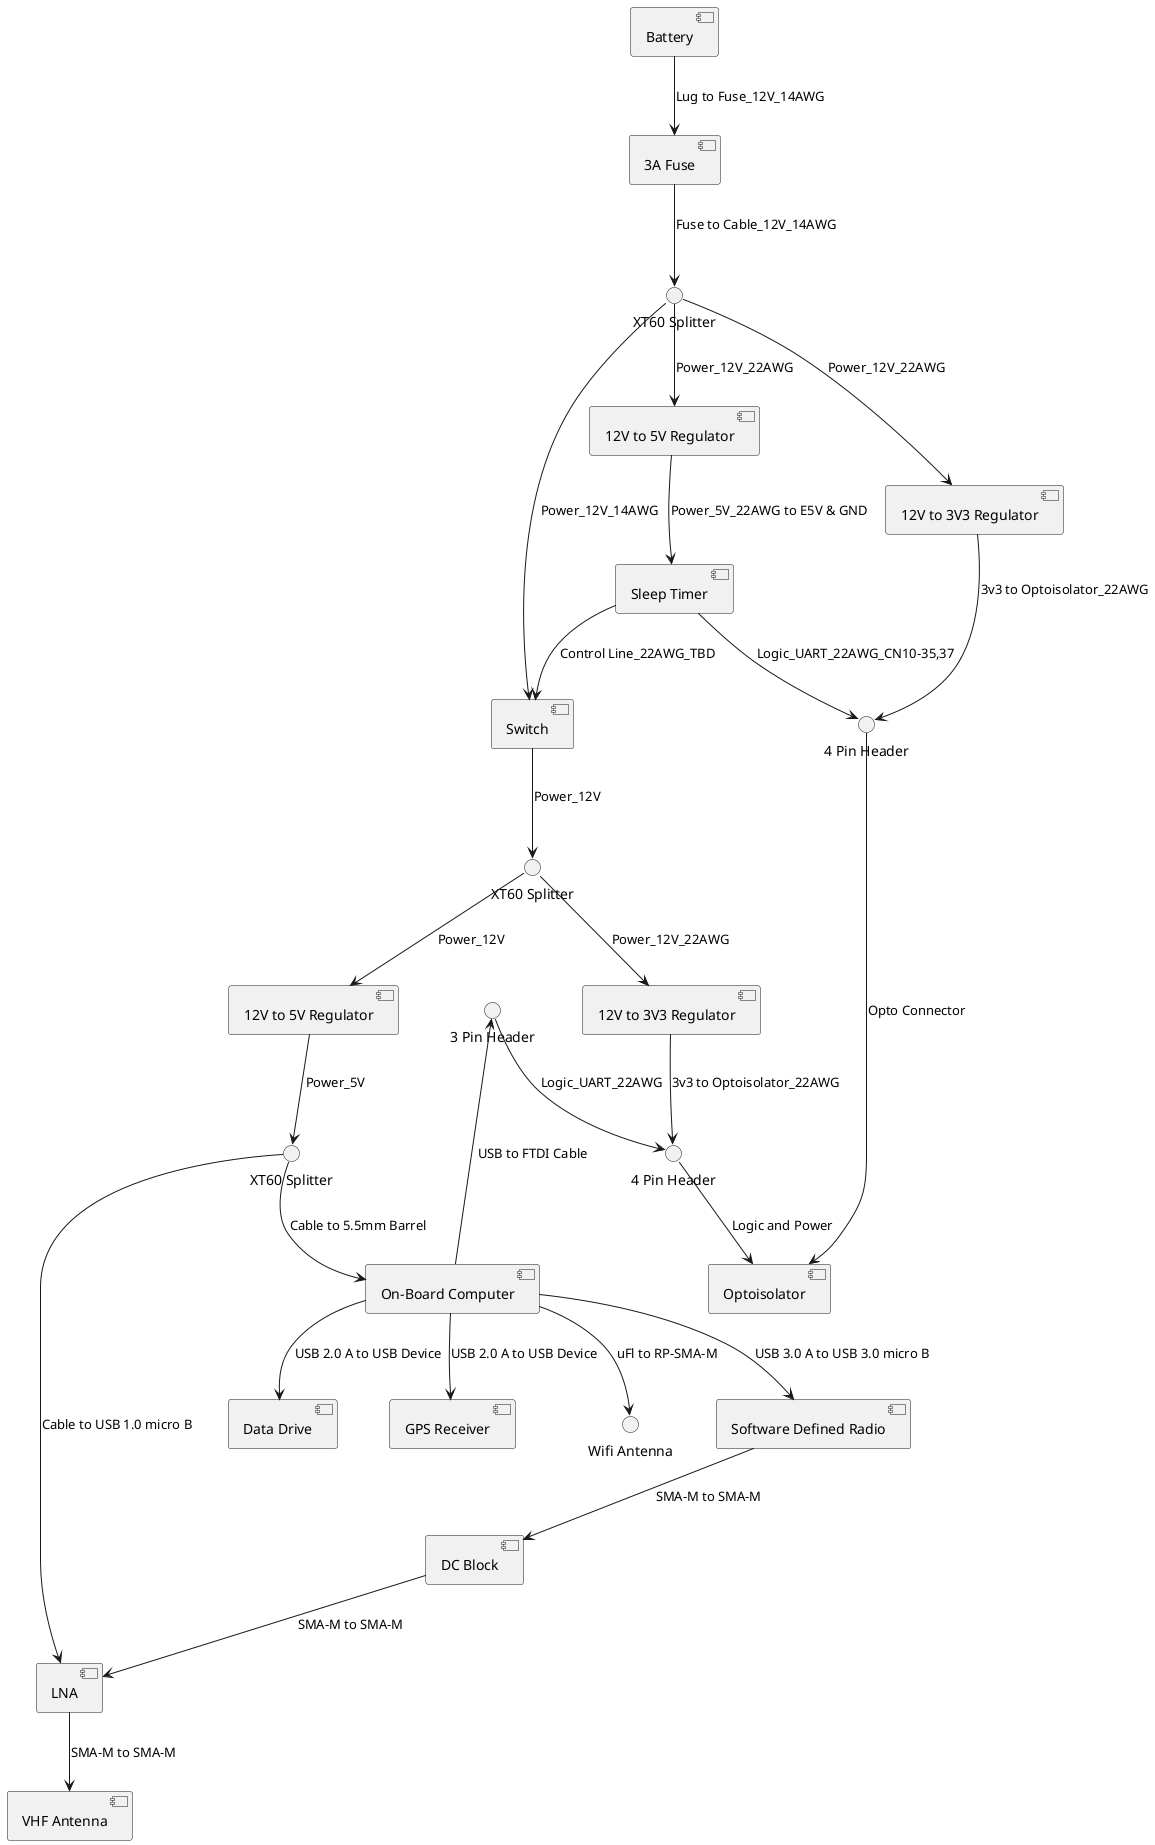 @startuml Radio Collar Tracker: Collared Lizard Wiring Diagram
[Software Defined Radio] as SDR
[On-Board Computer] as OBC
[VHF Antenna] as ANT
[LNA] as LNA
[DC Block] as DCB
[Data Drive] as USB
[GPS Receiver] as GPS
[Sleep Timer] as ST
[Battery] as BATT
[12V to 5V Regulator] as PRIMARY_REG
[12V to 5V Regulator] as PERSISTENT_REG
[12V to 3V3 Regulator] as ISOLATION_REG_ST
[12V to 3V3 Regulator] as ISOLATION_REG_OBC
[Switch] as SWITCH
[Optoisolator] as OPTO
[3A Fuse] as FUSE

interface "Wifi Antenna" as WIFI_ANT
interface "XT60 Splitter" as XT30_SPLIT
interface "XT60 Splitter" as BATTERY_SPLITTER
interface "XT60 Splitter" as SWITCHED_SPLITTER
interface "4 Pin Header" as ST_OPTO_CONNECTOR
interface "4 Pin Header" as OBC_OPTO_CONNECTOR
interface "3 Pin Header" as OBC_FTDI_Connector


OBC --> SDR : USB 3.0 A to USB 3.0 micro B
LNA --> ANT : SMA-M to SMA-M
DCB --> LNA : SMA-M to SMA-M
SDR --> DCB : SMA-M to SMA-M
OBC --> WIFI_ANT : uFl to RP-SMA-M
OBC --> USB : USB 2.0 A to USB Device
PRIMARY_REG --> XT30_SPLIT : Power_5V
XT30_SPLIT --> OBC : Cable to 5.5mm Barrel
XT30_SPLIT --> LNA : Cable to USB 1.0 micro B
SWITCH --> SWITCHED_SPLITTER : Power_12V
SWITCHED_SPLITTER --> PRIMARY_REG : Power_12V
SWITCHED_SPLITTER --> ISOLATION_REG_OBC : Power_12V_22AWG
OBC_FTDI_Connector <-- OBC : USB to FTDI Cable
PERSISTENT_REG --> ST : Power_5V_22AWG to E5V & GND
BATTERY_SPLITTER --> PERSISTENT_REG : Power_12V_22AWG
OBC --> GPS : USB 2.0 A to USB Device
ISOLATION_REG_ST --> ST_OPTO_CONNECTOR : 3v3 to Optoisolator_22AWG
BATTERY_SPLITTER --> ISOLATION_REG_ST: Power_12V_22AWG
ISOLATION_REG_OBC --> OBC_OPTO_CONNECTOR: 3v3 to Optoisolator_22AWG
BATTERY_SPLITTER --> SWITCH : Power_12V_14AWG
ST --> SWITCH: Control Line_22AWG_TBD
ST --> ST_OPTO_CONNECTOR: Logic_UART_22AWG_CN10-35,37
ST_OPTO_CONNECTOR --> OPTO: Opto Connector
OBC_OPTO_CONNECTOR --> OPTO: Logic and Power
OBC_FTDI_Connector --> OBC_OPTO_CONNECTOR: Logic_UART_22AWG
BATT --> FUSE: Lug to Fuse_12V_14AWG
FUSE --> BATTERY_SPLITTER: Fuse to Cable_12V_14AWG
@enduml